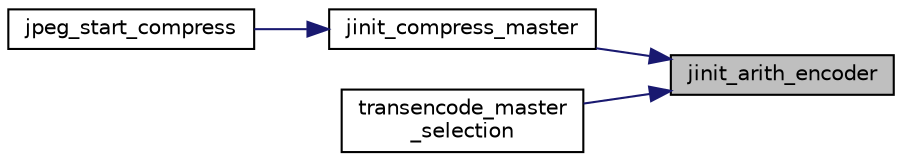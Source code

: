 digraph "jinit_arith_encoder"
{
 // LATEX_PDF_SIZE
  bgcolor="transparent";
  edge [fontname="Helvetica",fontsize="10",labelfontname="Helvetica",labelfontsize="10"];
  node [fontname="Helvetica",fontsize="10",shape=record];
  rankdir="RL";
  Node122 [label="jinit_arith_encoder",height=0.2,width=0.4,color="black", fillcolor="grey75", style="filled", fontcolor="black",tooltip=" "];
  Node122 -> Node123 [dir="back",color="midnightblue",fontsize="10",style="solid"];
  Node123 [label="jinit_compress_master",height=0.2,width=0.4,color="black",URL="$jcinit_8c.html#a9b434908559c6849283fcac944250b3b",tooltip=" "];
  Node123 -> Node124 [dir="back",color="midnightblue",fontsize="10",style="solid"];
  Node124 [label="jpeg_start_compress",height=0.2,width=0.4,color="black",URL="$jcapistd_8c.html#aacff7627af44bc9457601ba15577162d",tooltip=" "];
  Node122 -> Node125 [dir="back",color="midnightblue",fontsize="10",style="solid"];
  Node125 [label="transencode_master\l_selection",height=0.2,width=0.4,color="black",URL="$jctrans_8c.html#ae87fac6bd08f4b513d2f7f5629586733",tooltip=" "];
}
